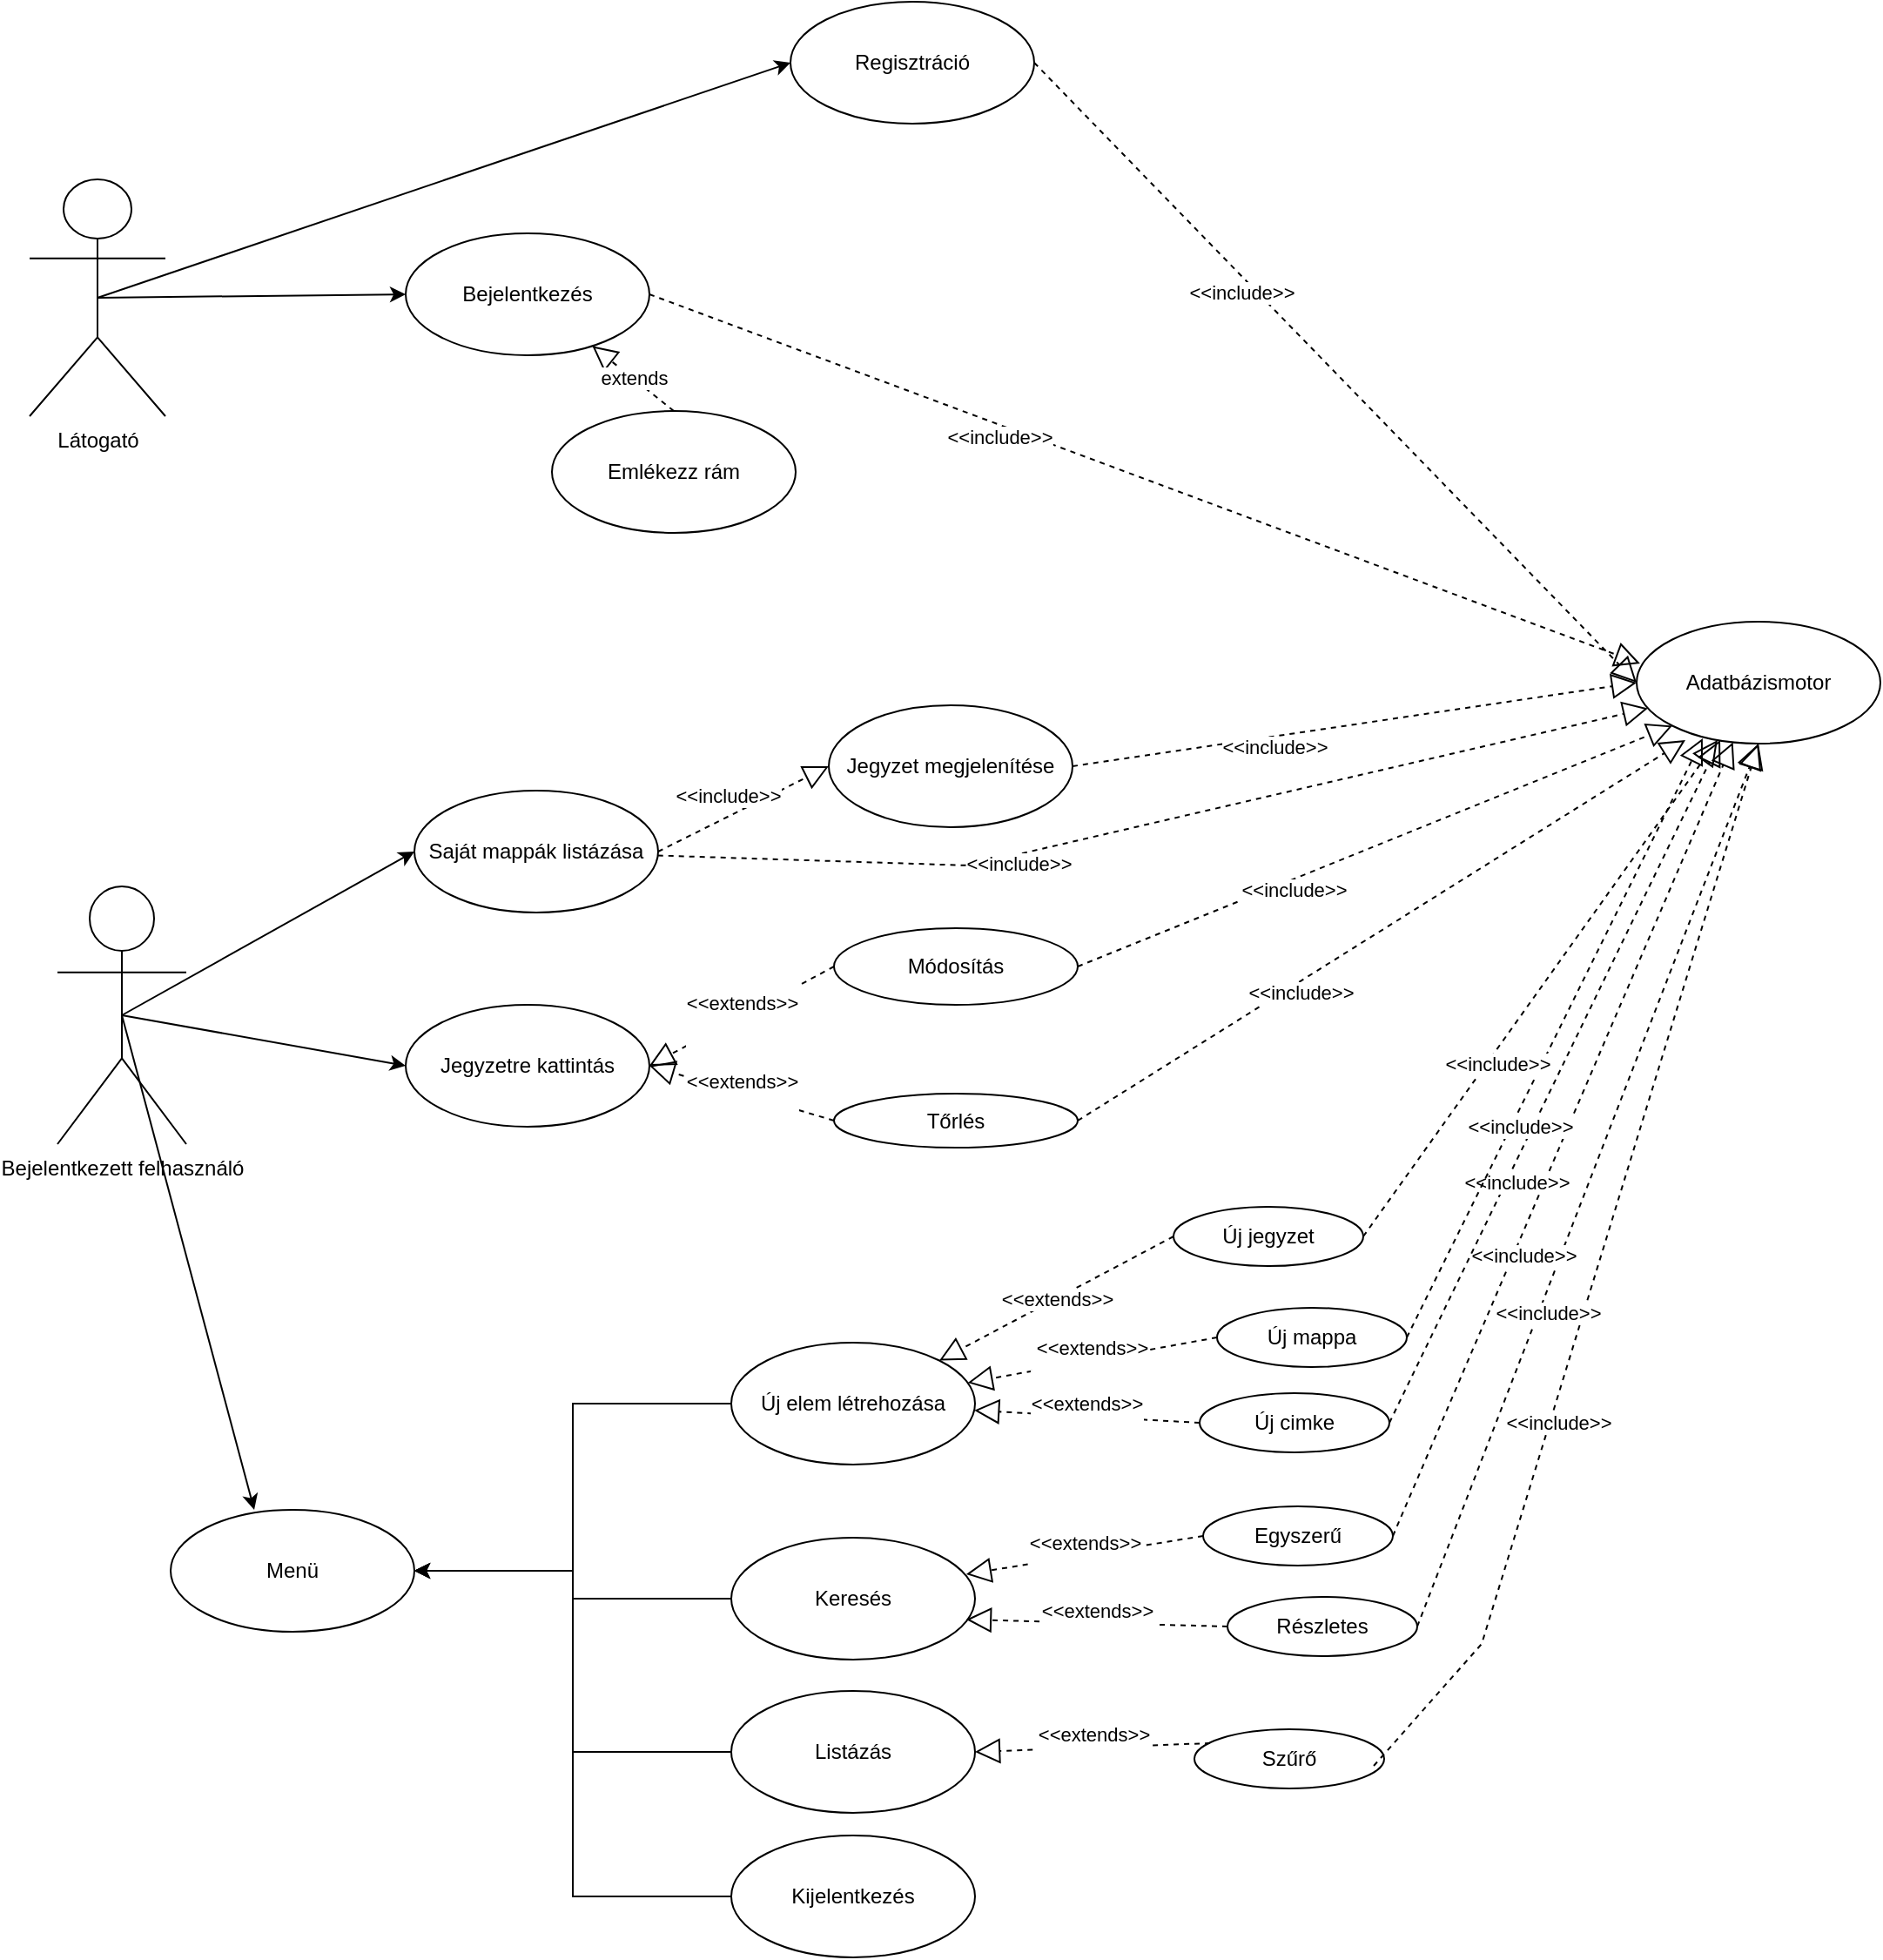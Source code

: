 <mxfile version="20.5.3" type="github">
  <diagram id="33QZZ4nBsRrXYEMg8t2g" name="Page-1">
    <mxGraphModel dx="1866" dy="1138" grid="0" gridSize="10" guides="1" tooltips="1" connect="1" arrows="1" fold="1" page="1" pageScale="1" pageWidth="1920" pageHeight="1200" math="0" shadow="0">
      <root>
        <mxCell id="0" />
        <mxCell id="1" parent="0" />
        <mxCell id="ojgTtji4bl1sdhofvII4-1" value="Látogató" style="shape=umlActor;verticalLabelPosition=bottom;verticalAlign=top;html=1;" vertex="1" parent="1">
          <mxGeometry x="155" y="179" width="78" height="136" as="geometry" />
        </mxCell>
        <mxCell id="ojgTtji4bl1sdhofvII4-2" value="Regisztráció" style="ellipse;whiteSpace=wrap;html=1;" vertex="1" parent="1">
          <mxGeometry x="592" y="77" width="140" height="70" as="geometry" />
        </mxCell>
        <mxCell id="ojgTtji4bl1sdhofvII4-3" value="Bejelentkezés" style="ellipse;whiteSpace=wrap;html=1;" vertex="1" parent="1">
          <mxGeometry x="371" y="210" width="140" height="70" as="geometry" />
        </mxCell>
        <mxCell id="ojgTtji4bl1sdhofvII4-8" value="Emlékezz rám" style="ellipse;whiteSpace=wrap;html=1;" vertex="1" parent="1">
          <mxGeometry x="455" y="312" width="140" height="70" as="geometry" />
        </mxCell>
        <mxCell id="ojgTtji4bl1sdhofvII4-11" value="" style="endArrow=classic;html=1;rounded=0;entryX=0;entryY=0.5;entryDx=0;entryDy=0;exitX=0.5;exitY=0.5;exitDx=0;exitDy=0;exitPerimeter=0;" edge="1" parent="1" source="ojgTtji4bl1sdhofvII4-1" target="ojgTtji4bl1sdhofvII4-3">
          <mxGeometry width="50" height="50" relative="1" as="geometry">
            <mxPoint x="320" y="452" as="sourcePoint" />
            <mxPoint x="370" y="402" as="targetPoint" />
            <Array as="points" />
          </mxGeometry>
        </mxCell>
        <mxCell id="ojgTtji4bl1sdhofvII4-12" value="" style="endArrow=classic;html=1;rounded=0;exitX=0.5;exitY=0.5;exitDx=0;exitDy=0;exitPerimeter=0;entryX=0;entryY=0.5;entryDx=0;entryDy=0;" edge="1" parent="1" source="ojgTtji4bl1sdhofvII4-1" target="ojgTtji4bl1sdhofvII4-2">
          <mxGeometry width="50" height="50" relative="1" as="geometry">
            <mxPoint x="973" y="333" as="sourcePoint" />
            <mxPoint x="1023" y="283" as="targetPoint" />
          </mxGeometry>
        </mxCell>
        <mxCell id="ojgTtji4bl1sdhofvII4-13" value="Bejelentkezett felhasználó" style="shape=umlActor;verticalLabelPosition=bottom;verticalAlign=top;html=1;outlineConnect=0;" vertex="1" parent="1">
          <mxGeometry x="171" y="585" width="74" height="148" as="geometry" />
        </mxCell>
        <mxCell id="ojgTtji4bl1sdhofvII4-14" value="Saját mappák listázása" style="ellipse;whiteSpace=wrap;html=1;" vertex="1" parent="1">
          <mxGeometry x="376" y="530" width="140" height="70" as="geometry" />
        </mxCell>
        <mxCell id="ojgTtji4bl1sdhofvII4-15" value="Jegyzet megjelenítése" style="ellipse;whiteSpace=wrap;html=1;" vertex="1" parent="1">
          <mxGeometry x="614" y="481" width="140" height="70" as="geometry" />
        </mxCell>
        <mxCell id="ojgTtji4bl1sdhofvII4-17" value="Jegyzetre kattintás" style="ellipse;whiteSpace=wrap;html=1;" vertex="1" parent="1">
          <mxGeometry x="371" y="653" width="140" height="70" as="geometry" />
        </mxCell>
        <mxCell id="ojgTtji4bl1sdhofvII4-18" value="Módosítás" style="ellipse;whiteSpace=wrap;html=1;" vertex="1" parent="1">
          <mxGeometry x="617" y="609" width="140" height="44" as="geometry" />
        </mxCell>
        <mxCell id="ojgTtji4bl1sdhofvII4-20" value="Tőrlés" style="ellipse;whiteSpace=wrap;html=1;" vertex="1" parent="1">
          <mxGeometry x="617" y="704" width="140" height="31" as="geometry" />
        </mxCell>
        <mxCell id="ojgTtji4bl1sdhofvII4-22" value="" style="endArrow=classic;html=1;rounded=0;exitX=0.5;exitY=0.5;exitDx=0;exitDy=0;exitPerimeter=0;entryX=0;entryY=0.5;entryDx=0;entryDy=0;" edge="1" parent="1" source="ojgTtji4bl1sdhofvII4-13" target="ojgTtji4bl1sdhofvII4-14">
          <mxGeometry width="50" height="50" relative="1" as="geometry">
            <mxPoint x="155" y="608" as="sourcePoint" />
            <mxPoint x="322" y="501" as="targetPoint" />
          </mxGeometry>
        </mxCell>
        <mxCell id="ojgTtji4bl1sdhofvII4-23" value="" style="endArrow=classic;html=1;rounded=0;exitX=0.5;exitY=0.5;exitDx=0;exitDy=0;exitPerimeter=0;entryX=0;entryY=0.5;entryDx=0;entryDy=0;" edge="1" parent="1" source="ojgTtji4bl1sdhofvII4-13" target="ojgTtji4bl1sdhofvII4-17">
          <mxGeometry width="50" height="50" relative="1" as="geometry">
            <mxPoint x="218" y="669" as="sourcePoint" />
            <mxPoint x="395" y="575" as="targetPoint" />
          </mxGeometry>
        </mxCell>
        <mxCell id="ojgTtji4bl1sdhofvII4-24" value="Menü" style="ellipse;whiteSpace=wrap;html=1;" vertex="1" parent="1">
          <mxGeometry x="236" y="943" width="140" height="70" as="geometry" />
        </mxCell>
        <mxCell id="ojgTtji4bl1sdhofvII4-25" value="" style="endArrow=classic;html=1;rounded=0;exitX=0.5;exitY=0.5;exitDx=0;exitDy=0;exitPerimeter=0;entryX=0.343;entryY=0;entryDx=0;entryDy=0;entryPerimeter=0;" edge="1" parent="1" source="ojgTtji4bl1sdhofvII4-13" target="ojgTtji4bl1sdhofvII4-24">
          <mxGeometry width="50" height="50" relative="1" as="geometry">
            <mxPoint x="218" y="669" as="sourcePoint" />
            <mxPoint x="388" y="702" as="targetPoint" />
            <Array as="points" />
          </mxGeometry>
        </mxCell>
        <mxCell id="ojgTtji4bl1sdhofvII4-57" style="edgeStyle=orthogonalEdgeStyle;rounded=0;orthogonalLoop=1;jettySize=auto;html=1;exitX=0;exitY=0.5;exitDx=0;exitDy=0;entryX=1;entryY=0.5;entryDx=0;entryDy=0;" edge="1" parent="1" source="ojgTtji4bl1sdhofvII4-26" target="ojgTtji4bl1sdhofvII4-24">
          <mxGeometry relative="1" as="geometry" />
        </mxCell>
        <mxCell id="ojgTtji4bl1sdhofvII4-26" value="Új elem létrehozása" style="ellipse;whiteSpace=wrap;html=1;" vertex="1" parent="1">
          <mxGeometry x="558" y="847" width="140" height="70" as="geometry" />
        </mxCell>
        <mxCell id="ojgTtji4bl1sdhofvII4-58" style="edgeStyle=orthogonalEdgeStyle;rounded=0;orthogonalLoop=1;jettySize=auto;html=1;exitX=0;exitY=0.5;exitDx=0;exitDy=0;entryX=1;entryY=0.5;entryDx=0;entryDy=0;" edge="1" parent="1" source="ojgTtji4bl1sdhofvII4-27" target="ojgTtji4bl1sdhofvII4-24">
          <mxGeometry relative="1" as="geometry" />
        </mxCell>
        <mxCell id="ojgTtji4bl1sdhofvII4-27" value="Keresés" style="ellipse;whiteSpace=wrap;html=1;" vertex="1" parent="1">
          <mxGeometry x="558" y="959" width="140" height="70" as="geometry" />
        </mxCell>
        <mxCell id="ojgTtji4bl1sdhofvII4-59" style="edgeStyle=orthogonalEdgeStyle;rounded=0;orthogonalLoop=1;jettySize=auto;html=1;exitX=0;exitY=0.5;exitDx=0;exitDy=0;entryX=1;entryY=0.5;entryDx=0;entryDy=0;" edge="1" parent="1" source="ojgTtji4bl1sdhofvII4-28" target="ojgTtji4bl1sdhofvII4-24">
          <mxGeometry relative="1" as="geometry" />
        </mxCell>
        <mxCell id="ojgTtji4bl1sdhofvII4-28" value="Listázás" style="ellipse;whiteSpace=wrap;html=1;" vertex="1" parent="1">
          <mxGeometry x="558" y="1047" width="140" height="70" as="geometry" />
        </mxCell>
        <mxCell id="ojgTtji4bl1sdhofvII4-60" style="edgeStyle=orthogonalEdgeStyle;rounded=0;orthogonalLoop=1;jettySize=auto;html=1;exitX=0;exitY=0.5;exitDx=0;exitDy=0;entryX=1;entryY=0.5;entryDx=0;entryDy=0;" edge="1" parent="1" source="ojgTtji4bl1sdhofvII4-29" target="ojgTtji4bl1sdhofvII4-24">
          <mxGeometry relative="1" as="geometry" />
        </mxCell>
        <mxCell id="ojgTtji4bl1sdhofvII4-29" value="Kijelentkezés" style="ellipse;whiteSpace=wrap;html=1;" vertex="1" parent="1">
          <mxGeometry x="558" y="1130" width="140" height="70" as="geometry" />
        </mxCell>
        <mxCell id="ojgTtji4bl1sdhofvII4-30" value="Új jegyzet" style="ellipse;whiteSpace=wrap;html=1;" vertex="1" parent="1">
          <mxGeometry x="812" y="769" width="109" height="34" as="geometry" />
        </mxCell>
        <mxCell id="ojgTtji4bl1sdhofvII4-31" value="Új mappa" style="ellipse;whiteSpace=wrap;html=1;" vertex="1" parent="1">
          <mxGeometry x="837" y="827" width="109" height="34" as="geometry" />
        </mxCell>
        <mxCell id="ojgTtji4bl1sdhofvII4-32" value="Új cimke" style="ellipse;whiteSpace=wrap;html=1;" vertex="1" parent="1">
          <mxGeometry x="827" y="876" width="109" height="34" as="geometry" />
        </mxCell>
        <mxCell id="ojgTtji4bl1sdhofvII4-33" value="Egyszerű" style="ellipse;whiteSpace=wrap;html=1;" vertex="1" parent="1">
          <mxGeometry x="829" y="941" width="109" height="34" as="geometry" />
        </mxCell>
        <mxCell id="ojgTtji4bl1sdhofvII4-34" value="Részletes" style="ellipse;whiteSpace=wrap;html=1;" vertex="1" parent="1">
          <mxGeometry x="843" y="993" width="109" height="34" as="geometry" />
        </mxCell>
        <mxCell id="ojgTtji4bl1sdhofvII4-35" value="Szűrő" style="ellipse;whiteSpace=wrap;html=1;" vertex="1" parent="1">
          <mxGeometry x="824" y="1069" width="109" height="34" as="geometry" />
        </mxCell>
        <mxCell id="ojgTtji4bl1sdhofvII4-43" value="extends" style="endArrow=block;dashed=1;endFill=0;endSize=12;html=1;rounded=0;exitX=0.5;exitY=0;exitDx=0;exitDy=0;" edge="1" parent="1" source="ojgTtji4bl1sdhofvII4-8" target="ojgTtji4bl1sdhofvII4-3">
          <mxGeometry width="160" relative="1" as="geometry">
            <mxPoint x="569" y="268" as="sourcePoint" />
            <mxPoint x="729" y="268" as="targetPoint" />
          </mxGeometry>
        </mxCell>
        <mxCell id="ojgTtji4bl1sdhofvII4-44" value="&#xa;&lt;span style=&quot;color: rgb(0, 0, 0); font-family: Helvetica; font-size: 11px; font-style: normal; font-variant-ligatures: normal; font-variant-caps: normal; font-weight: 400; letter-spacing: normal; orphans: 2; text-align: center; text-indent: 0px; text-transform: none; widows: 2; word-spacing: 0px; -webkit-text-stroke-width: 0px; background-color: rgb(255, 255, 255); text-decoration-thickness: initial; text-decoration-style: initial; text-decoration-color: initial; float: none; display: inline !important;&quot;&gt;&amp;lt;&amp;lt;extends&amp;gt;&amp;gt;&lt;/span&gt;&#xa;&#xa;" style="endArrow=block;dashed=1;endFill=0;endSize=12;html=1;rounded=0;exitX=0;exitY=0.5;exitDx=0;exitDy=0;entryX=1;entryY=0.5;entryDx=0;entryDy=0;" edge="1" parent="1" source="ojgTtji4bl1sdhofvII4-18" target="ojgTtji4bl1sdhofvII4-17">
          <mxGeometry width="160" relative="1" as="geometry">
            <mxPoint x="558" y="642.85" as="sourcePoint" />
            <mxPoint x="499.533" y="609.997" as="targetPoint" />
          </mxGeometry>
        </mxCell>
        <mxCell id="ojgTtji4bl1sdhofvII4-45" value="&#xa;&lt;span style=&quot;color: rgb(0, 0, 0); font-family: Helvetica; font-size: 11px; font-style: normal; font-variant-ligatures: normal; font-variant-caps: normal; font-weight: 400; letter-spacing: normal; orphans: 2; text-align: center; text-indent: 0px; text-transform: none; widows: 2; word-spacing: 0px; -webkit-text-stroke-width: 0px; background-color: rgb(255, 255, 255); text-decoration-thickness: initial; text-decoration-style: initial; text-decoration-color: initial; float: none; display: inline !important;&quot;&gt;&amp;lt;&amp;lt;extends&amp;gt;&amp;gt;&lt;/span&gt;&#xa;&#xa;" style="endArrow=block;dashed=1;endFill=0;endSize=12;html=1;rounded=0;exitX=0;exitY=0.5;exitDx=0;exitDy=0;entryX=1;entryY=0.5;entryDx=0;entryDy=0;" edge="1" parent="1" source="ojgTtji4bl1sdhofvII4-20" target="ojgTtji4bl1sdhofvII4-17">
          <mxGeometry width="160" relative="1" as="geometry">
            <mxPoint x="586" y="645" as="sourcePoint" />
            <mxPoint x="506.056" y="676.385" as="targetPoint" />
          </mxGeometry>
        </mxCell>
        <mxCell id="ojgTtji4bl1sdhofvII4-46" value="&amp;lt;&amp;lt;extends&amp;gt;&amp;gt;" style="endArrow=block;dashed=1;endFill=0;endSize=12;html=1;rounded=0;exitX=0;exitY=0.5;exitDx=0;exitDy=0;entryX=1;entryY=0;entryDx=0;entryDy=0;" edge="1" parent="1" source="ojgTtji4bl1sdhofvII4-30" target="ojgTtji4bl1sdhofvII4-26">
          <mxGeometry width="160" relative="1" as="geometry">
            <mxPoint x="751.94" y="813" as="sourcePoint" />
            <mxPoint x="671.996" y="844.385" as="targetPoint" />
          </mxGeometry>
        </mxCell>
        <mxCell id="ojgTtji4bl1sdhofvII4-47" value="&#xa;&lt;span style=&quot;color: rgb(0, 0, 0); font-family: Helvetica; font-size: 11px; font-style: normal; font-variant-ligatures: normal; font-variant-caps: normal; font-weight: 400; letter-spacing: normal; orphans: 2; text-align: center; text-indent: 0px; text-transform: none; widows: 2; word-spacing: 0px; -webkit-text-stroke-width: 0px; background-color: rgb(255, 255, 255); text-decoration-thickness: initial; text-decoration-style: initial; text-decoration-color: initial; float: none; display: inline !important;&quot;&gt;&amp;lt;&amp;lt;extends&amp;gt;&amp;gt;&lt;/span&gt;&#xa;&#xa;" style="endArrow=block;dashed=1;endFill=0;endSize=12;html=1;rounded=0;exitX=0;exitY=0.5;exitDx=0;exitDy=0;" edge="1" parent="1" source="ojgTtji4bl1sdhofvII4-31" target="ojgTtji4bl1sdhofvII4-26">
          <mxGeometry width="160" relative="1" as="geometry">
            <mxPoint x="771.94" y="871" as="sourcePoint" />
            <mxPoint x="691.996" y="902.385" as="targetPoint" />
          </mxGeometry>
        </mxCell>
        <mxCell id="ojgTtji4bl1sdhofvII4-48" value="&#xa;&lt;span style=&quot;color: rgb(0, 0, 0); font-family: Helvetica; font-size: 11px; font-style: normal; font-variant-ligatures: normal; font-variant-caps: normal; font-weight: 400; letter-spacing: normal; orphans: 2; text-align: center; text-indent: 0px; text-transform: none; widows: 2; word-spacing: 0px; -webkit-text-stroke-width: 0px; background-color: rgb(255, 255, 255); text-decoration-thickness: initial; text-decoration-style: initial; text-decoration-color: initial; float: none; display: inline !important;&quot;&gt;&amp;lt;&amp;lt;extends&amp;gt;&amp;gt;&lt;/span&gt;&#xa;&#xa;" style="endArrow=block;dashed=1;endFill=0;endSize=12;html=1;rounded=0;exitX=0;exitY=0.5;exitDx=0;exitDy=0;" edge="1" parent="1" source="ojgTtji4bl1sdhofvII4-32" target="ojgTtji4bl1sdhofvII4-26">
          <mxGeometry width="160" relative="1" as="geometry">
            <mxPoint x="733.94" y="900.61" as="sourcePoint" />
            <mxPoint x="653.996" y="931.995" as="targetPoint" />
          </mxGeometry>
        </mxCell>
        <mxCell id="ojgTtji4bl1sdhofvII4-49" value="&#xa;&lt;span style=&quot;color: rgb(0, 0, 0); font-family: Helvetica; font-size: 11px; font-style: normal; font-variant-ligatures: normal; font-variant-caps: normal; font-weight: 400; letter-spacing: normal; orphans: 2; text-align: center; text-indent: 0px; text-transform: none; widows: 2; word-spacing: 0px; -webkit-text-stroke-width: 0px; background-color: rgb(255, 255, 255); text-decoration-thickness: initial; text-decoration-style: initial; text-decoration-color: initial; float: none; display: inline !important;&quot;&gt;&amp;lt;&amp;lt;extends&amp;gt;&amp;gt;&lt;/span&gt;&#xa;&#xa;" style="endArrow=block;dashed=1;endFill=0;endSize=12;html=1;rounded=0;exitX=0;exitY=0.5;exitDx=0;exitDy=0;entryX=0.964;entryY=0.3;entryDx=0;entryDy=0;entryPerimeter=0;" edge="1" parent="1" source="ojgTtji4bl1sdhofvII4-33" target="ojgTtji4bl1sdhofvII4-27">
          <mxGeometry width="160" relative="1" as="geometry">
            <mxPoint x="707.94" y="972" as="sourcePoint" />
            <mxPoint x="627.996" y="1003.385" as="targetPoint" />
          </mxGeometry>
        </mxCell>
        <mxCell id="ojgTtji4bl1sdhofvII4-50" value="&#xa;&lt;span style=&quot;color: rgb(0, 0, 0); font-family: Helvetica; font-size: 11px; font-style: normal; font-variant-ligatures: normal; font-variant-caps: normal; font-weight: 400; letter-spacing: normal; orphans: 2; text-align: center; text-indent: 0px; text-transform: none; widows: 2; word-spacing: 0px; -webkit-text-stroke-width: 0px; background-color: rgb(255, 255, 255); text-decoration-thickness: initial; text-decoration-style: initial; text-decoration-color: initial; float: none; display: inline !important;&quot;&gt;&amp;lt;&amp;lt;extends&amp;gt;&amp;gt;&lt;/span&gt;&#xa;&#xa;" style="endArrow=block;dashed=1;endFill=0;endSize=12;html=1;rounded=0;exitX=0;exitY=0.5;exitDx=0;exitDy=0;entryX=0.964;entryY=0.671;entryDx=0;entryDy=0;entryPerimeter=0;" edge="1" parent="1" source="ojgTtji4bl1sdhofvII4-34" target="ojgTtji4bl1sdhofvII4-27">
          <mxGeometry width="160" relative="1" as="geometry">
            <mxPoint x="721" y="1025" as="sourcePoint" />
            <mxPoint x="641.056" y="1056.385" as="targetPoint" />
          </mxGeometry>
        </mxCell>
        <mxCell id="ojgTtji4bl1sdhofvII4-51" value="&#xa;&lt;span style=&quot;color: rgb(0, 0, 0); font-family: Helvetica; font-size: 11px; font-style: normal; font-variant-ligatures: normal; font-variant-caps: normal; font-weight: 400; letter-spacing: normal; orphans: 2; text-align: center; text-indent: 0px; text-transform: none; widows: 2; word-spacing: 0px; -webkit-text-stroke-width: 0px; background-color: rgb(255, 255, 255); text-decoration-thickness: initial; text-decoration-style: initial; text-decoration-color: initial; float: none; display: inline !important;&quot;&gt;&amp;lt;&amp;lt;extends&amp;gt;&amp;gt;&lt;/span&gt;&#xa;&#xa;" style="endArrow=block;dashed=1;endFill=0;endSize=12;html=1;rounded=0;exitX=0.083;exitY=0.235;exitDx=0;exitDy=0;exitPerimeter=0;entryX=1;entryY=0.5;entryDx=0;entryDy=0;" edge="1" parent="1" source="ojgTtji4bl1sdhofvII4-35" target="ojgTtji4bl1sdhofvII4-28">
          <mxGeometry width="160" relative="1" as="geometry">
            <mxPoint x="744" y="1082" as="sourcePoint" />
            <mxPoint x="664.056" y="1113.385" as="targetPoint" />
          </mxGeometry>
        </mxCell>
        <mxCell id="ojgTtji4bl1sdhofvII4-52" value="Adatbázismotor" style="ellipse;whiteSpace=wrap;html=1;" vertex="1" parent="1">
          <mxGeometry x="1078" y="433" width="140" height="70" as="geometry" />
        </mxCell>
        <mxCell id="ojgTtji4bl1sdhofvII4-55" value="&amp;lt;&amp;lt;include&amp;gt;&amp;gt;" style="endArrow=block;dashed=1;endFill=0;endSize=12;html=1;rounded=0;exitX=1;exitY=0.5;exitDx=0;exitDy=0;entryX=0;entryY=0.5;entryDx=0;entryDy=0;" edge="1" parent="1" source="ojgTtji4bl1sdhofvII4-2" target="ojgTtji4bl1sdhofvII4-52">
          <mxGeometry x="-0.282" y="-6" width="160" relative="1" as="geometry">
            <mxPoint x="800.05" y="394.12" as="sourcePoint" />
            <mxPoint x="705.995" y="363.998" as="targetPoint" />
            <mxPoint x="-1" as="offset" />
          </mxGeometry>
        </mxCell>
        <mxCell id="ojgTtji4bl1sdhofvII4-56" value="&amp;lt;&amp;lt;include&amp;gt;&amp;gt;" style="endArrow=block;dashed=1;endFill=0;endSize=12;html=1;rounded=0;exitX=1;exitY=0.5;exitDx=0;exitDy=0;entryX=0;entryY=0.5;entryDx=0;entryDy=0;" edge="1" parent="1" source="ojgTtji4bl1sdhofvII4-14" target="ojgTtji4bl1sdhofvII4-15">
          <mxGeometry x="-0.087" y="11" width="160" relative="1" as="geometry">
            <mxPoint x="618.05" y="471.12" as="sourcePoint" />
            <mxPoint x="523.995" y="440.998" as="targetPoint" />
            <mxPoint as="offset" />
          </mxGeometry>
        </mxCell>
        <mxCell id="ojgTtji4bl1sdhofvII4-61" value="&amp;lt;&amp;lt;include&amp;gt;&amp;gt;" style="endArrow=block;dashed=1;endFill=0;endSize=12;html=1;rounded=0;exitX=1;exitY=0.5;exitDx=0;exitDy=0;entryX=0;entryY=0.5;entryDx=0;entryDy=0;" edge="1" parent="1" source="ojgTtji4bl1sdhofvII4-15" target="ojgTtji4bl1sdhofvII4-52">
          <mxGeometry x="-0.282" y="-6" width="160" relative="1" as="geometry">
            <mxPoint x="773" y="418" as="sourcePoint" />
            <mxPoint x="1055" y="782" as="targetPoint" />
            <mxPoint x="-1" as="offset" />
          </mxGeometry>
        </mxCell>
        <mxCell id="ojgTtji4bl1sdhofvII4-62" value="&amp;lt;&amp;lt;include&amp;gt;&amp;gt;" style="endArrow=block;dashed=1;endFill=0;endSize=12;html=1;rounded=0;exitX=1;exitY=0.5;exitDx=0;exitDy=0;entryX=0;entryY=1;entryDx=0;entryDy=0;" edge="1" parent="1" source="ojgTtji4bl1sdhofvII4-18" target="ojgTtji4bl1sdhofvII4-52">
          <mxGeometry x="-0.282" y="-6" width="160" relative="1" as="geometry">
            <mxPoint x="801" y="605" as="sourcePoint" />
            <mxPoint x="1061" y="565" as="targetPoint" />
            <mxPoint x="-1" as="offset" />
          </mxGeometry>
        </mxCell>
        <mxCell id="ojgTtji4bl1sdhofvII4-63" value="&amp;lt;&amp;lt;include&amp;gt;&amp;gt;" style="endArrow=block;dashed=1;endFill=0;endSize=12;html=1;rounded=0;exitX=1;exitY=0.5;exitDx=0;exitDy=0;entryX=0.2;entryY=0.971;entryDx=0;entryDy=0;entryPerimeter=0;" edge="1" parent="1" source="ojgTtji4bl1sdhofvII4-20" target="ojgTtji4bl1sdhofvII4-52">
          <mxGeometry x="-0.282" y="-6" width="160" relative="1" as="geometry">
            <mxPoint x="774" y="536" as="sourcePoint" />
            <mxPoint x="1034" y="496" as="targetPoint" />
            <mxPoint x="-1" as="offset" />
          </mxGeometry>
        </mxCell>
        <mxCell id="ojgTtji4bl1sdhofvII4-64" value="&amp;lt;&amp;lt;include&amp;gt;&amp;gt;" style="endArrow=block;dashed=1;endFill=0;endSize=12;html=1;rounded=0;exitX=1;exitY=0.5;exitDx=0;exitDy=0;entryX=0.014;entryY=0.343;entryDx=0;entryDy=0;entryPerimeter=0;" edge="1" parent="1" source="ojgTtji4bl1sdhofvII4-3" target="ojgTtji4bl1sdhofvII4-52">
          <mxGeometry x="-0.282" y="-6" width="160" relative="1" as="geometry">
            <mxPoint x="644" y="232" as="sourcePoint" />
            <mxPoint x="904" y="192" as="targetPoint" />
            <mxPoint x="-1" as="offset" />
          </mxGeometry>
        </mxCell>
        <mxCell id="ojgTtji4bl1sdhofvII4-65" value="&amp;lt;&amp;lt;include&amp;gt;&amp;gt;" style="endArrow=block;dashed=1;endFill=0;endSize=12;html=1;rounded=0;entryX=0.5;entryY=1;entryDx=0;entryDy=0;exitX=0.945;exitY=0.618;exitDx=0;exitDy=0;exitPerimeter=0;" edge="1" parent="1" source="ojgTtji4bl1sdhofvII4-35" target="ojgTtji4bl1sdhofvII4-52">
          <mxGeometry x="-0.282" y="-6" width="160" relative="1" as="geometry">
            <mxPoint x="1249" y="1093" as="sourcePoint" />
            <mxPoint x="1236" y="731" as="targetPoint" />
            <mxPoint x="-1" as="offset" />
            <Array as="points">
              <mxPoint x="989" y="1020" />
            </Array>
          </mxGeometry>
        </mxCell>
        <mxCell id="ojgTtji4bl1sdhofvII4-66" value="&amp;lt;&amp;lt;include&amp;gt;&amp;gt;" style="endArrow=block;dashed=1;endFill=0;endSize=12;html=1;rounded=0;exitX=1;exitY=0.5;exitDx=0;exitDy=0;entryX=0.5;entryY=1;entryDx=0;entryDy=0;" edge="1" parent="1" source="ojgTtji4bl1sdhofvII4-34" target="ojgTtji4bl1sdhofvII4-52">
          <mxGeometry x="-0.282" y="-6" width="160" relative="1" as="geometry">
            <mxPoint x="914" y="983" as="sourcePoint" />
            <mxPoint x="1174" y="943" as="targetPoint" />
            <mxPoint x="-1" as="offset" />
          </mxGeometry>
        </mxCell>
        <mxCell id="ojgTtji4bl1sdhofvII4-67" value="&amp;lt;&amp;lt;include&amp;gt;&amp;gt;" style="endArrow=block;dashed=1;endFill=0;endSize=12;html=1;rounded=0;exitX=1;exitY=0.5;exitDx=0;exitDy=0;" edge="1" parent="1" source="ojgTtji4bl1sdhofvII4-33" target="ojgTtji4bl1sdhofvII4-52">
          <mxGeometry x="-0.282" y="-6" width="160" relative="1" as="geometry">
            <mxPoint x="962" y="1020" as="sourcePoint" />
            <mxPoint x="1094" y="521" as="targetPoint" />
            <mxPoint x="-1" as="offset" />
          </mxGeometry>
        </mxCell>
        <mxCell id="ojgTtji4bl1sdhofvII4-68" value="&amp;lt;&amp;lt;include&amp;gt;&amp;gt;" style="endArrow=block;dashed=1;endFill=0;endSize=12;html=1;rounded=0;exitX=1;exitY=0.5;exitDx=0;exitDy=0;entryX=0.343;entryY=0.971;entryDx=0;entryDy=0;entryPerimeter=0;" edge="1" parent="1" source="ojgTtji4bl1sdhofvII4-32" target="ojgTtji4bl1sdhofvII4-52">
          <mxGeometry x="-0.282" y="-6" width="160" relative="1" as="geometry">
            <mxPoint x="948" y="968" as="sourcePoint" />
            <mxPoint x="1083.518" y="520.605" as="targetPoint" />
            <mxPoint x="-1" as="offset" />
          </mxGeometry>
        </mxCell>
        <mxCell id="ojgTtji4bl1sdhofvII4-69" value="&amp;lt;&amp;lt;include&amp;gt;&amp;gt;" style="endArrow=block;dashed=1;endFill=0;endSize=12;html=1;rounded=0;exitX=1;exitY=0.5;exitDx=0;exitDy=0;entryX=0.271;entryY=0.957;entryDx=0;entryDy=0;entryPerimeter=0;" edge="1" parent="1" source="ojgTtji4bl1sdhofvII4-31" target="ojgTtji4bl1sdhofvII4-52">
          <mxGeometry x="-0.282" y="-6" width="160" relative="1" as="geometry">
            <mxPoint x="946" y="903" as="sourcePoint" />
            <mxPoint x="1072.02" y="518.97" as="targetPoint" />
            <mxPoint x="-1" as="offset" />
          </mxGeometry>
        </mxCell>
        <mxCell id="ojgTtji4bl1sdhofvII4-70" value="&amp;lt;&amp;lt;include&amp;gt;&amp;gt;" style="endArrow=block;dashed=1;endFill=0;endSize=12;html=1;rounded=0;exitX=1;exitY=0.5;exitDx=0;exitDy=0;" edge="1" parent="1" source="ojgTtji4bl1sdhofvII4-30" target="ojgTtji4bl1sdhofvII4-52">
          <mxGeometry x="-0.282" y="-6" width="160" relative="1" as="geometry">
            <mxPoint x="956" y="854" as="sourcePoint" />
            <mxPoint x="1063.06" y="520.02" as="targetPoint" />
            <mxPoint x="-1" as="offset" />
          </mxGeometry>
        </mxCell>
        <mxCell id="ojgTtji4bl1sdhofvII4-71" value="&amp;lt;&amp;lt;include&amp;gt;&amp;gt;" style="endArrow=block;dashed=1;endFill=0;endSize=12;html=1;rounded=0;" edge="1" parent="1" source="ojgTtji4bl1sdhofvII4-14" target="ojgTtji4bl1sdhofvII4-52">
          <mxGeometry x="-0.282" y="-6" width="160" relative="1" as="geometry">
            <mxPoint x="966" y="864" as="sourcePoint" />
            <mxPoint x="1073.06" y="530.02" as="targetPoint" />
            <mxPoint x="-1" as="offset" />
            <Array as="points">
              <mxPoint x="695" y="573" />
            </Array>
          </mxGeometry>
        </mxCell>
      </root>
    </mxGraphModel>
  </diagram>
</mxfile>
